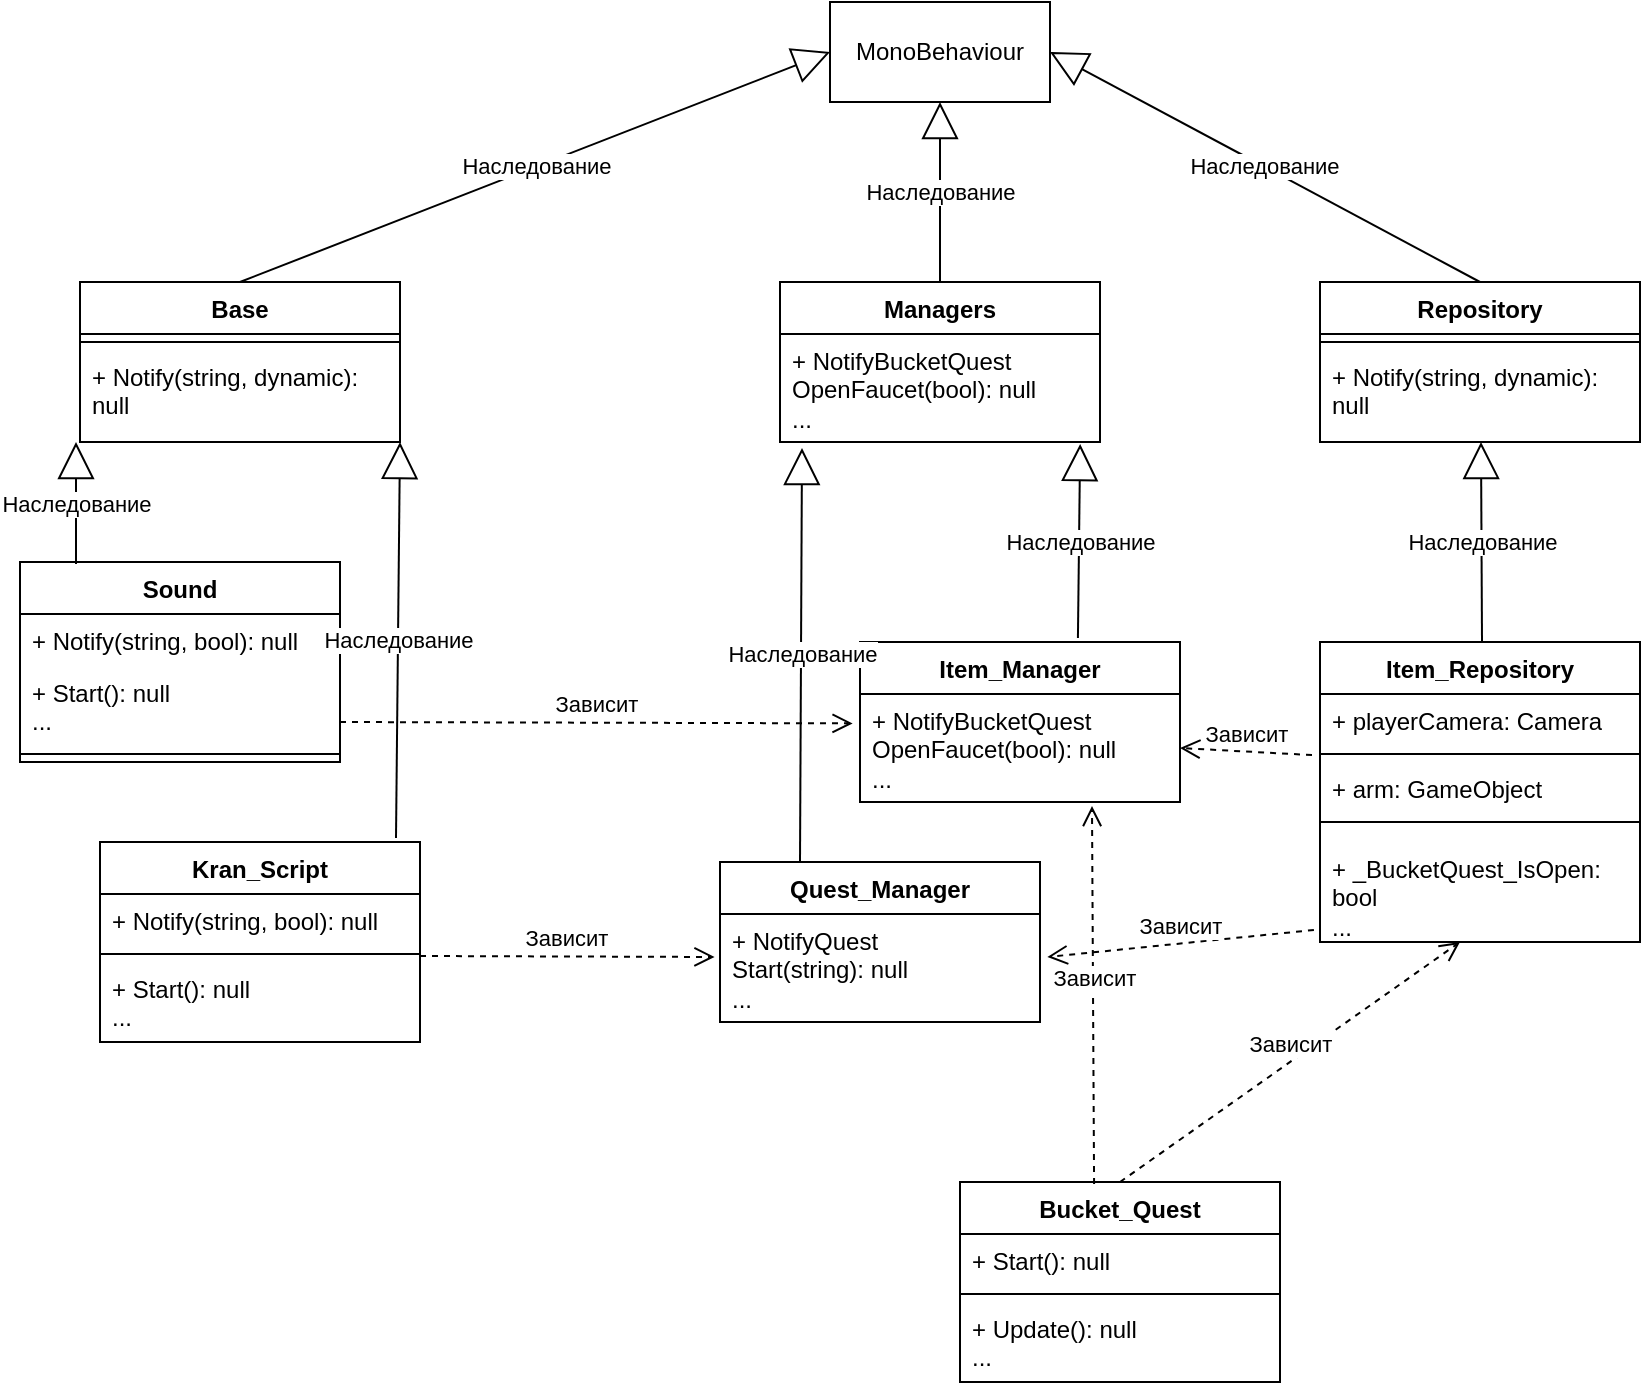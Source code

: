 <mxfile version="21.8.2" type="github">
  <diagram name="Страница — 1" id="FWbj1YyvP60bk3qEr4lf">
    <mxGraphModel dx="1266" dy="696" grid="1" gridSize="10" guides="1" tooltips="1" connect="1" arrows="1" fold="1" page="1" pageScale="1" pageWidth="827" pageHeight="1169" math="0" shadow="0">
      <root>
        <mxCell id="0" />
        <mxCell id="1" parent="0" />
        <mxCell id="bV6it1hPoo6HBcy-U8-w-9" value="MonoBehaviour" style="html=1;whiteSpace=wrap;" vertex="1" parent="1">
          <mxGeometry x="595" y="50" width="110" height="50" as="geometry" />
        </mxCell>
        <mxCell id="bV6it1hPoo6HBcy-U8-w-10" value="Base" style="swimlane;fontStyle=1;align=center;verticalAlign=top;childLayout=stackLayout;horizontal=1;startSize=26;horizontalStack=0;resizeParent=1;resizeParentMax=0;resizeLast=0;collapsible=1;marginBottom=0;whiteSpace=wrap;html=1;" vertex="1" parent="1">
          <mxGeometry x="220" y="190" width="160" height="80" as="geometry">
            <mxRectangle x="334" y="190" width="70" height="30" as="alternateBounds" />
          </mxGeometry>
        </mxCell>
        <mxCell id="bV6it1hPoo6HBcy-U8-w-12" value="" style="line;strokeWidth=1;fillColor=none;align=left;verticalAlign=middle;spacingTop=-1;spacingLeft=3;spacingRight=3;rotatable=0;labelPosition=right;points=[];portConstraint=eastwest;strokeColor=inherit;" vertex="1" parent="bV6it1hPoo6HBcy-U8-w-10">
          <mxGeometry y="26" width="160" height="8" as="geometry" />
        </mxCell>
        <mxCell id="bV6it1hPoo6HBcy-U8-w-13" value="+ Notify(string,&amp;nbsp;dynamic&lt;span style=&quot;background-color: initial;&quot;&gt;): null&lt;/span&gt;" style="text;strokeColor=none;fillColor=none;align=left;verticalAlign=top;spacingLeft=4;spacingRight=4;overflow=hidden;rotatable=0;points=[[0,0.5],[1,0.5]];portConstraint=eastwest;whiteSpace=wrap;html=1;" vertex="1" parent="bV6it1hPoo6HBcy-U8-w-10">
          <mxGeometry y="34" width="160" height="46" as="geometry" />
        </mxCell>
        <mxCell id="bV6it1hPoo6HBcy-U8-w-15" value="Sound" style="swimlane;fontStyle=1;align=center;verticalAlign=top;childLayout=stackLayout;horizontal=1;startSize=26;horizontalStack=0;resizeParent=1;resizeParentMax=0;resizeLast=0;collapsible=1;marginBottom=0;whiteSpace=wrap;html=1;" vertex="1" parent="1">
          <mxGeometry x="190" y="330" width="160" height="100" as="geometry">
            <mxRectangle x="174" y="340" width="80" height="30" as="alternateBounds" />
          </mxGeometry>
        </mxCell>
        <mxCell id="bV6it1hPoo6HBcy-U8-w-16" value="+ Notify(string, bool): null" style="text;strokeColor=none;fillColor=none;align=left;verticalAlign=top;spacingLeft=4;spacingRight=4;overflow=hidden;rotatable=0;points=[[0,0.5],[1,0.5]];portConstraint=eastwest;whiteSpace=wrap;html=1;" vertex="1" parent="bV6it1hPoo6HBcy-U8-w-15">
          <mxGeometry y="26" width="160" height="26" as="geometry" />
        </mxCell>
        <mxCell id="bV6it1hPoo6HBcy-U8-w-18" value="+ Start(): null&lt;br&gt;..." style="text;strokeColor=none;fillColor=none;align=left;verticalAlign=top;spacingLeft=4;spacingRight=4;overflow=hidden;rotatable=0;points=[[0,0.5],[1,0.5]];portConstraint=eastwest;whiteSpace=wrap;html=1;" vertex="1" parent="bV6it1hPoo6HBcy-U8-w-15">
          <mxGeometry y="52" width="160" height="40" as="geometry" />
        </mxCell>
        <mxCell id="bV6it1hPoo6HBcy-U8-w-17" value="" style="line;strokeWidth=1;fillColor=none;align=left;verticalAlign=middle;spacingTop=-1;spacingLeft=3;spacingRight=3;rotatable=0;labelPosition=right;points=[];portConstraint=eastwest;strokeColor=inherit;" vertex="1" parent="bV6it1hPoo6HBcy-U8-w-15">
          <mxGeometry y="92" width="160" height="8" as="geometry" />
        </mxCell>
        <mxCell id="bV6it1hPoo6HBcy-U8-w-19" value="Kran_Script" style="swimlane;fontStyle=1;align=center;verticalAlign=top;childLayout=stackLayout;horizontal=1;startSize=26;horizontalStack=0;resizeParent=1;resizeParentMax=0;resizeLast=0;collapsible=1;marginBottom=0;whiteSpace=wrap;html=1;" vertex="1" parent="1">
          <mxGeometry x="230" y="470" width="160" height="100" as="geometry" />
        </mxCell>
        <mxCell id="bV6it1hPoo6HBcy-U8-w-20" value="+ Notify(string, bool): null" style="text;strokeColor=none;fillColor=none;align=left;verticalAlign=top;spacingLeft=4;spacingRight=4;overflow=hidden;rotatable=0;points=[[0,0.5],[1,0.5]];portConstraint=eastwest;whiteSpace=wrap;html=1;" vertex="1" parent="bV6it1hPoo6HBcy-U8-w-19">
          <mxGeometry y="26" width="160" height="26" as="geometry" />
        </mxCell>
        <mxCell id="bV6it1hPoo6HBcy-U8-w-21" value="" style="line;strokeWidth=1;fillColor=none;align=left;verticalAlign=middle;spacingTop=-1;spacingLeft=3;spacingRight=3;rotatable=0;labelPosition=right;points=[];portConstraint=eastwest;strokeColor=inherit;" vertex="1" parent="bV6it1hPoo6HBcy-U8-w-19">
          <mxGeometry y="52" width="160" height="8" as="geometry" />
        </mxCell>
        <mxCell id="bV6it1hPoo6HBcy-U8-w-22" value="+ Start(): null&lt;br&gt;..." style="text;strokeColor=none;fillColor=none;align=left;verticalAlign=top;spacingLeft=4;spacingRight=4;overflow=hidden;rotatable=0;points=[[0,0.5],[1,0.5]];portConstraint=eastwest;whiteSpace=wrap;html=1;" vertex="1" parent="bV6it1hPoo6HBcy-U8-w-19">
          <mxGeometry y="60" width="160" height="40" as="geometry" />
        </mxCell>
        <mxCell id="bV6it1hPoo6HBcy-U8-w-28" value="Наследование" style="endArrow=block;endSize=16;endFill=0;html=1;rounded=0;exitX=0.925;exitY=-0.02;exitDx=0;exitDy=0;exitPerimeter=0;" edge="1" parent="1" source="bV6it1hPoo6HBcy-U8-w-19">
          <mxGeometry width="160" relative="1" as="geometry">
            <mxPoint x="470" y="310" as="sourcePoint" />
            <mxPoint x="380" y="270" as="targetPoint" />
          </mxGeometry>
        </mxCell>
        <mxCell id="bV6it1hPoo6HBcy-U8-w-29" value="Наследование" style="endArrow=block;endSize=16;endFill=0;html=1;rounded=0;exitX=0.175;exitY=0.01;exitDx=0;exitDy=0;exitPerimeter=0;" edge="1" parent="1" source="bV6it1hPoo6HBcy-U8-w-15">
          <mxGeometry width="160" relative="1" as="geometry">
            <mxPoint x="464" y="280" as="sourcePoint" />
            <mxPoint x="218" y="270" as="targetPoint" />
          </mxGeometry>
        </mxCell>
        <mxCell id="bV6it1hPoo6HBcy-U8-w-49" value="Item_Manager" style="swimlane;fontStyle=1;align=center;verticalAlign=top;childLayout=stackLayout;horizontal=1;startSize=26;horizontalStack=0;resizeParent=1;resizeParentMax=0;resizeLast=0;collapsible=1;marginBottom=0;whiteSpace=wrap;html=1;" vertex="1" parent="1">
          <mxGeometry x="610" y="370" width="160" height="80" as="geometry" />
        </mxCell>
        <mxCell id="bV6it1hPoo6HBcy-U8-w-52" value="+ NotifyBucketQuest&lt;br&gt;OpenFaucet(bool): null&lt;br&gt;..." style="text;strokeColor=none;fillColor=none;align=left;verticalAlign=top;spacingLeft=4;spacingRight=4;overflow=hidden;rotatable=0;points=[[0,0.5],[1,0.5]];portConstraint=eastwest;whiteSpace=wrap;html=1;" vertex="1" parent="bV6it1hPoo6HBcy-U8-w-49">
          <mxGeometry y="26" width="160" height="54" as="geometry" />
        </mxCell>
        <mxCell id="bV6it1hPoo6HBcy-U8-w-53" value="Quest_Manager" style="swimlane;fontStyle=1;align=center;verticalAlign=top;childLayout=stackLayout;horizontal=1;startSize=26;horizontalStack=0;resizeParent=1;resizeParentMax=0;resizeLast=0;collapsible=1;marginBottom=0;whiteSpace=wrap;html=1;" vertex="1" parent="1">
          <mxGeometry x="540" y="480" width="160" height="80" as="geometry" />
        </mxCell>
        <mxCell id="bV6it1hPoo6HBcy-U8-w-54" value="+ NotifyQuest&lt;br&gt;Start(string): null&lt;br&gt;..." style="text;strokeColor=none;fillColor=none;align=left;verticalAlign=top;spacingLeft=4;spacingRight=4;overflow=hidden;rotatable=0;points=[[0,0.5],[1,0.5]];portConstraint=eastwest;whiteSpace=wrap;html=1;" vertex="1" parent="bV6it1hPoo6HBcy-U8-w-53">
          <mxGeometry y="26" width="160" height="54" as="geometry" />
        </mxCell>
        <mxCell id="bV6it1hPoo6HBcy-U8-w-55" value="Зависит" style="html=1;verticalAlign=bottom;endArrow=open;dashed=1;endSize=8;curved=0;rounded=0;entryX=-0.023;entryY=0.272;entryDx=0;entryDy=0;entryPerimeter=0;exitX=1;exitY=0.7;exitDx=0;exitDy=0;exitPerimeter=0;" edge="1" parent="1" source="bV6it1hPoo6HBcy-U8-w-18" target="bV6it1hPoo6HBcy-U8-w-52">
          <mxGeometry relative="1" as="geometry">
            <mxPoint x="450" y="410" as="sourcePoint" />
            <mxPoint x="210" y="510" as="targetPoint" />
          </mxGeometry>
        </mxCell>
        <mxCell id="bV6it1hPoo6HBcy-U8-w-57" value="Зависит" style="html=1;verticalAlign=bottom;endArrow=open;dashed=1;endSize=8;curved=0;rounded=0;exitX=1;exitY=-0.075;exitDx=0;exitDy=0;exitPerimeter=0;entryX=-0.017;entryY=0.398;entryDx=0;entryDy=0;entryPerimeter=0;" edge="1" parent="1" source="bV6it1hPoo6HBcy-U8-w-22" target="bV6it1hPoo6HBcy-U8-w-54">
          <mxGeometry relative="1" as="geometry">
            <mxPoint x="275" y="447" as="sourcePoint" />
            <mxPoint x="564" y="580" as="targetPoint" />
          </mxGeometry>
        </mxCell>
        <mxCell id="bV6it1hPoo6HBcy-U8-w-58" value="Item_Repository" style="swimlane;fontStyle=1;align=center;verticalAlign=top;childLayout=stackLayout;horizontal=1;startSize=26;horizontalStack=0;resizeParent=1;resizeParentMax=0;resizeLast=0;collapsible=1;marginBottom=0;whiteSpace=wrap;html=1;" vertex="1" parent="1">
          <mxGeometry x="840" y="370" width="160" height="150" as="geometry" />
        </mxCell>
        <mxCell id="bV6it1hPoo6HBcy-U8-w-59" value="+ playerCamera: Camera" style="text;strokeColor=none;fillColor=none;align=left;verticalAlign=top;spacingLeft=4;spacingRight=4;overflow=hidden;rotatable=0;points=[[0,0.5],[1,0.5]];portConstraint=eastwest;whiteSpace=wrap;html=1;" vertex="1" parent="bV6it1hPoo6HBcy-U8-w-58">
          <mxGeometry y="26" width="160" height="26" as="geometry" />
        </mxCell>
        <mxCell id="bV6it1hPoo6HBcy-U8-w-60" value="" style="line;strokeWidth=1;fillColor=none;align=left;verticalAlign=middle;spacingTop=-1;spacingLeft=3;spacingRight=3;rotatable=0;labelPosition=right;points=[];portConstraint=eastwest;strokeColor=inherit;" vertex="1" parent="bV6it1hPoo6HBcy-U8-w-58">
          <mxGeometry y="52" width="160" height="8" as="geometry" />
        </mxCell>
        <mxCell id="bV6it1hPoo6HBcy-U8-w-61" value="+ arm: GameObject" style="text;strokeColor=none;fillColor=none;align=left;verticalAlign=top;spacingLeft=4;spacingRight=4;overflow=hidden;rotatable=0;points=[[0,0.5],[1,0.5]];portConstraint=eastwest;whiteSpace=wrap;html=1;" vertex="1" parent="bV6it1hPoo6HBcy-U8-w-58">
          <mxGeometry y="60" width="160" height="20" as="geometry" />
        </mxCell>
        <mxCell id="bV6it1hPoo6HBcy-U8-w-63" value="" style="line;strokeWidth=1;fillColor=none;align=left;verticalAlign=middle;spacingTop=-1;spacingLeft=3;spacingRight=3;rotatable=0;labelPosition=right;points=[];portConstraint=eastwest;strokeColor=inherit;" vertex="1" parent="bV6it1hPoo6HBcy-U8-w-58">
          <mxGeometry y="80" width="160" height="20" as="geometry" />
        </mxCell>
        <mxCell id="bV6it1hPoo6HBcy-U8-w-62" value="+&amp;nbsp;_BucketQuest_IsOpen&lt;span style=&quot;background-color: initial;&quot;&gt;: bool&lt;br&gt;...&lt;br&gt;&lt;/span&gt;" style="text;strokeColor=none;fillColor=none;align=left;verticalAlign=top;spacingLeft=4;spacingRight=4;overflow=hidden;rotatable=0;points=[[0,0.5],[1,0.5]];portConstraint=eastwest;whiteSpace=wrap;html=1;" vertex="1" parent="bV6it1hPoo6HBcy-U8-w-58">
          <mxGeometry y="100" width="160" height="50" as="geometry" />
        </mxCell>
        <mxCell id="bV6it1hPoo6HBcy-U8-w-64" value="Зависит" style="html=1;verticalAlign=bottom;endArrow=open;dashed=1;endSize=8;curved=0;rounded=0;exitX=-0.019;exitY=0.88;exitDx=0;exitDy=0;exitPerimeter=0;entryX=1.023;entryY=0.398;entryDx=0;entryDy=0;entryPerimeter=0;" edge="1" parent="1" source="bV6it1hPoo6HBcy-U8-w-62" target="bV6it1hPoo6HBcy-U8-w-54">
          <mxGeometry relative="1" as="geometry">
            <mxPoint x="160" y="870" as="sourcePoint" />
            <mxPoint x="160" y="994" as="targetPoint" />
          </mxGeometry>
        </mxCell>
        <mxCell id="bV6it1hPoo6HBcy-U8-w-65" value="Зависит" style="html=1;verticalAlign=bottom;endArrow=open;dashed=1;endSize=8;curved=0;rounded=0;exitX=-0.025;exitY=1.174;exitDx=0;exitDy=0;exitPerimeter=0;entryX=1;entryY=0.5;entryDx=0;entryDy=0;" edge="1" parent="1" source="bV6it1hPoo6HBcy-U8-w-59" target="bV6it1hPoo6HBcy-U8-w-52">
          <mxGeometry relative="1" as="geometry">
            <mxPoint x="160" y="870" as="sourcePoint" />
            <mxPoint x="770" y="430" as="targetPoint" />
          </mxGeometry>
        </mxCell>
        <mxCell id="bV6it1hPoo6HBcy-U8-w-66" value="Bucket_Quest" style="swimlane;fontStyle=1;align=center;verticalAlign=top;childLayout=stackLayout;horizontal=1;startSize=26;horizontalStack=0;resizeParent=1;resizeParentMax=0;resizeLast=0;collapsible=1;marginBottom=0;whiteSpace=wrap;html=1;" vertex="1" parent="1">
          <mxGeometry x="660" y="640" width="160" height="100" as="geometry" />
        </mxCell>
        <mxCell id="bV6it1hPoo6HBcy-U8-w-67" value="+ Start(): null" style="text;strokeColor=none;fillColor=none;align=left;verticalAlign=top;spacingLeft=4;spacingRight=4;overflow=hidden;rotatable=0;points=[[0,0.5],[1,0.5]];portConstraint=eastwest;whiteSpace=wrap;html=1;" vertex="1" parent="bV6it1hPoo6HBcy-U8-w-66">
          <mxGeometry y="26" width="160" height="26" as="geometry" />
        </mxCell>
        <mxCell id="bV6it1hPoo6HBcy-U8-w-68" value="" style="line;strokeWidth=1;fillColor=none;align=left;verticalAlign=middle;spacingTop=-1;spacingLeft=3;spacingRight=3;rotatable=0;labelPosition=right;points=[];portConstraint=eastwest;strokeColor=inherit;" vertex="1" parent="bV6it1hPoo6HBcy-U8-w-66">
          <mxGeometry y="52" width="160" height="8" as="geometry" />
        </mxCell>
        <mxCell id="bV6it1hPoo6HBcy-U8-w-69" value="+ Update(): null&lt;br&gt;..." style="text;strokeColor=none;fillColor=none;align=left;verticalAlign=top;spacingLeft=4;spacingRight=4;overflow=hidden;rotatable=0;points=[[0,0.5],[1,0.5]];portConstraint=eastwest;whiteSpace=wrap;html=1;" vertex="1" parent="bV6it1hPoo6HBcy-U8-w-66">
          <mxGeometry y="60" width="160" height="40" as="geometry" />
        </mxCell>
        <mxCell id="bV6it1hPoo6HBcy-U8-w-70" value="Зависит" style="html=1;verticalAlign=bottom;endArrow=open;dashed=1;endSize=8;curved=0;rounded=0;exitX=0.5;exitY=0;exitDx=0;exitDy=0;" edge="1" parent="1" source="bV6it1hPoo6HBcy-U8-w-66">
          <mxGeometry relative="1" as="geometry">
            <mxPoint x="-20" y="636.5" as="sourcePoint" />
            <mxPoint x="910" y="520" as="targetPoint" />
          </mxGeometry>
        </mxCell>
        <mxCell id="bV6it1hPoo6HBcy-U8-w-71" value="Repository" style="swimlane;fontStyle=1;align=center;verticalAlign=top;childLayout=stackLayout;horizontal=1;startSize=26;horizontalStack=0;resizeParent=1;resizeParentMax=0;resizeLast=0;collapsible=1;marginBottom=0;whiteSpace=wrap;html=1;" vertex="1" parent="1">
          <mxGeometry x="840" y="190" width="160" height="80" as="geometry">
            <mxRectangle x="334" y="190" width="70" height="30" as="alternateBounds" />
          </mxGeometry>
        </mxCell>
        <mxCell id="bV6it1hPoo6HBcy-U8-w-72" value="" style="line;strokeWidth=1;fillColor=none;align=left;verticalAlign=middle;spacingTop=-1;spacingLeft=3;spacingRight=3;rotatable=0;labelPosition=right;points=[];portConstraint=eastwest;strokeColor=inherit;" vertex="1" parent="bV6it1hPoo6HBcy-U8-w-71">
          <mxGeometry y="26" width="160" height="8" as="geometry" />
        </mxCell>
        <mxCell id="bV6it1hPoo6HBcy-U8-w-73" value="+ Notify(string,&amp;nbsp;dynamic&lt;span style=&quot;background-color: initial;&quot;&gt;): null&lt;/span&gt;" style="text;strokeColor=none;fillColor=none;align=left;verticalAlign=top;spacingLeft=4;spacingRight=4;overflow=hidden;rotatable=0;points=[[0,0.5],[1,0.5]];portConstraint=eastwest;whiteSpace=wrap;html=1;" vertex="1" parent="bV6it1hPoo6HBcy-U8-w-71">
          <mxGeometry y="34" width="160" height="46" as="geometry" />
        </mxCell>
        <mxCell id="bV6it1hPoo6HBcy-U8-w-74" value="Managers" style="swimlane;fontStyle=1;align=center;verticalAlign=top;childLayout=stackLayout;horizontal=1;startSize=26;horizontalStack=0;resizeParent=1;resizeParentMax=0;resizeLast=0;collapsible=1;marginBottom=0;whiteSpace=wrap;html=1;" vertex="1" parent="1">
          <mxGeometry x="570" y="190" width="160" height="80" as="geometry" />
        </mxCell>
        <mxCell id="bV6it1hPoo6HBcy-U8-w-75" value="+ NotifyBucketQuest&lt;br&gt;OpenFaucet(bool): null&lt;br&gt;..." style="text;strokeColor=none;fillColor=none;align=left;verticalAlign=top;spacingLeft=4;spacingRight=4;overflow=hidden;rotatable=0;points=[[0,0.5],[1,0.5]];portConstraint=eastwest;whiteSpace=wrap;html=1;" vertex="1" parent="bV6it1hPoo6HBcy-U8-w-74">
          <mxGeometry y="26" width="160" height="54" as="geometry" />
        </mxCell>
        <mxCell id="bV6it1hPoo6HBcy-U8-w-76" value="Наследование" style="endArrow=block;endSize=16;endFill=0;html=1;rounded=0;entryX=0.938;entryY=1.019;entryDx=0;entryDy=0;entryPerimeter=0;exitX=0.681;exitY=-0.025;exitDx=0;exitDy=0;exitPerimeter=0;" edge="1" parent="1" source="bV6it1hPoo6HBcy-U8-w-49" target="bV6it1hPoo6HBcy-U8-w-75">
          <mxGeometry x="0.003" width="160" relative="1" as="geometry">
            <mxPoint x="600" y="430" as="sourcePoint" />
            <mxPoint x="760" y="430" as="targetPoint" />
            <mxPoint as="offset" />
          </mxGeometry>
        </mxCell>
        <mxCell id="bV6it1hPoo6HBcy-U8-w-77" value="Наследование" style="endArrow=block;endSize=16;endFill=0;html=1;rounded=0;entryX=0.5;entryY=1;entryDx=0;entryDy=0;exitX=0.5;exitY=0;exitDx=0;exitDy=0;" edge="1" parent="1" source="bV6it1hPoo6HBcy-U8-w-74" target="bV6it1hPoo6HBcy-U8-w-9">
          <mxGeometry x="0.003" width="160" relative="1" as="geometry">
            <mxPoint x="646" y="180" as="sourcePoint" />
            <mxPoint x="645.5" y="100" as="targetPoint" />
            <mxPoint as="offset" />
          </mxGeometry>
        </mxCell>
        <mxCell id="bV6it1hPoo6HBcy-U8-w-78" value="Наследование" style="endArrow=block;endSize=16;endFill=0;html=1;rounded=0;entryX=1;entryY=0.5;entryDx=0;entryDy=0;exitX=0.5;exitY=0;exitDx=0;exitDy=0;" edge="1" parent="1" source="bV6it1hPoo6HBcy-U8-w-71" target="bV6it1hPoo6HBcy-U8-w-9">
          <mxGeometry x="0.003" width="160" relative="1" as="geometry">
            <mxPoint x="930" y="190" as="sourcePoint" />
            <mxPoint x="931" y="93" as="targetPoint" />
            <mxPoint as="offset" />
          </mxGeometry>
        </mxCell>
        <mxCell id="bV6it1hPoo6HBcy-U8-w-79" value="Наследование" style="endArrow=block;endSize=16;endFill=0;html=1;rounded=0;entryX=0;entryY=0.5;entryDx=0;entryDy=0;exitX=0.5;exitY=0;exitDx=0;exitDy=0;" edge="1" parent="1" source="bV6it1hPoo6HBcy-U8-w-10" target="bV6it1hPoo6HBcy-U8-w-9">
          <mxGeometry x="0.003" width="160" relative="1" as="geometry">
            <mxPoint x="310" y="177" as="sourcePoint" />
            <mxPoint x="311" y="80" as="targetPoint" />
            <mxPoint as="offset" />
          </mxGeometry>
        </mxCell>
        <mxCell id="bV6it1hPoo6HBcy-U8-w-80" value="Наследование" style="endArrow=block;endSize=16;endFill=0;html=1;rounded=0;entryX=0.504;entryY=1.059;entryDx=0;entryDy=0;entryPerimeter=0;" edge="1" parent="1">
          <mxGeometry x="0.003" width="160" relative="1" as="geometry">
            <mxPoint x="921" y="370" as="sourcePoint" />
            <mxPoint x="920.5" y="270" as="targetPoint" />
            <mxPoint as="offset" />
          </mxGeometry>
        </mxCell>
        <mxCell id="bV6it1hPoo6HBcy-U8-w-82" value="Наследование" style="endArrow=block;endSize=16;endFill=0;html=1;rounded=0;entryX=0.504;entryY=1.059;entryDx=0;entryDy=0;entryPerimeter=0;exitX=0.25;exitY=0;exitDx=0;exitDy=0;" edge="1" parent="1" source="bV6it1hPoo6HBcy-U8-w-53">
          <mxGeometry x="0.005" width="160" relative="1" as="geometry">
            <mxPoint x="580" y="370" as="sourcePoint" />
            <mxPoint x="581" y="273" as="targetPoint" />
            <mxPoint as="offset" />
          </mxGeometry>
        </mxCell>
        <mxCell id="bV6it1hPoo6HBcy-U8-w-83" value="Зависит" style="html=1;verticalAlign=bottom;endArrow=open;dashed=1;endSize=8;curved=0;rounded=0;exitX=0.419;exitY=0.01;exitDx=0;exitDy=0;entryX=0.725;entryY=1.037;entryDx=0;entryDy=0;entryPerimeter=0;exitPerimeter=0;" edge="1" parent="1" source="bV6it1hPoo6HBcy-U8-w-66" target="bV6it1hPoo6HBcy-U8-w-52">
          <mxGeometry relative="1" as="geometry">
            <mxPoint x="750" y="650" as="sourcePoint" />
            <mxPoint x="920" y="530" as="targetPoint" />
          </mxGeometry>
        </mxCell>
      </root>
    </mxGraphModel>
  </diagram>
</mxfile>

